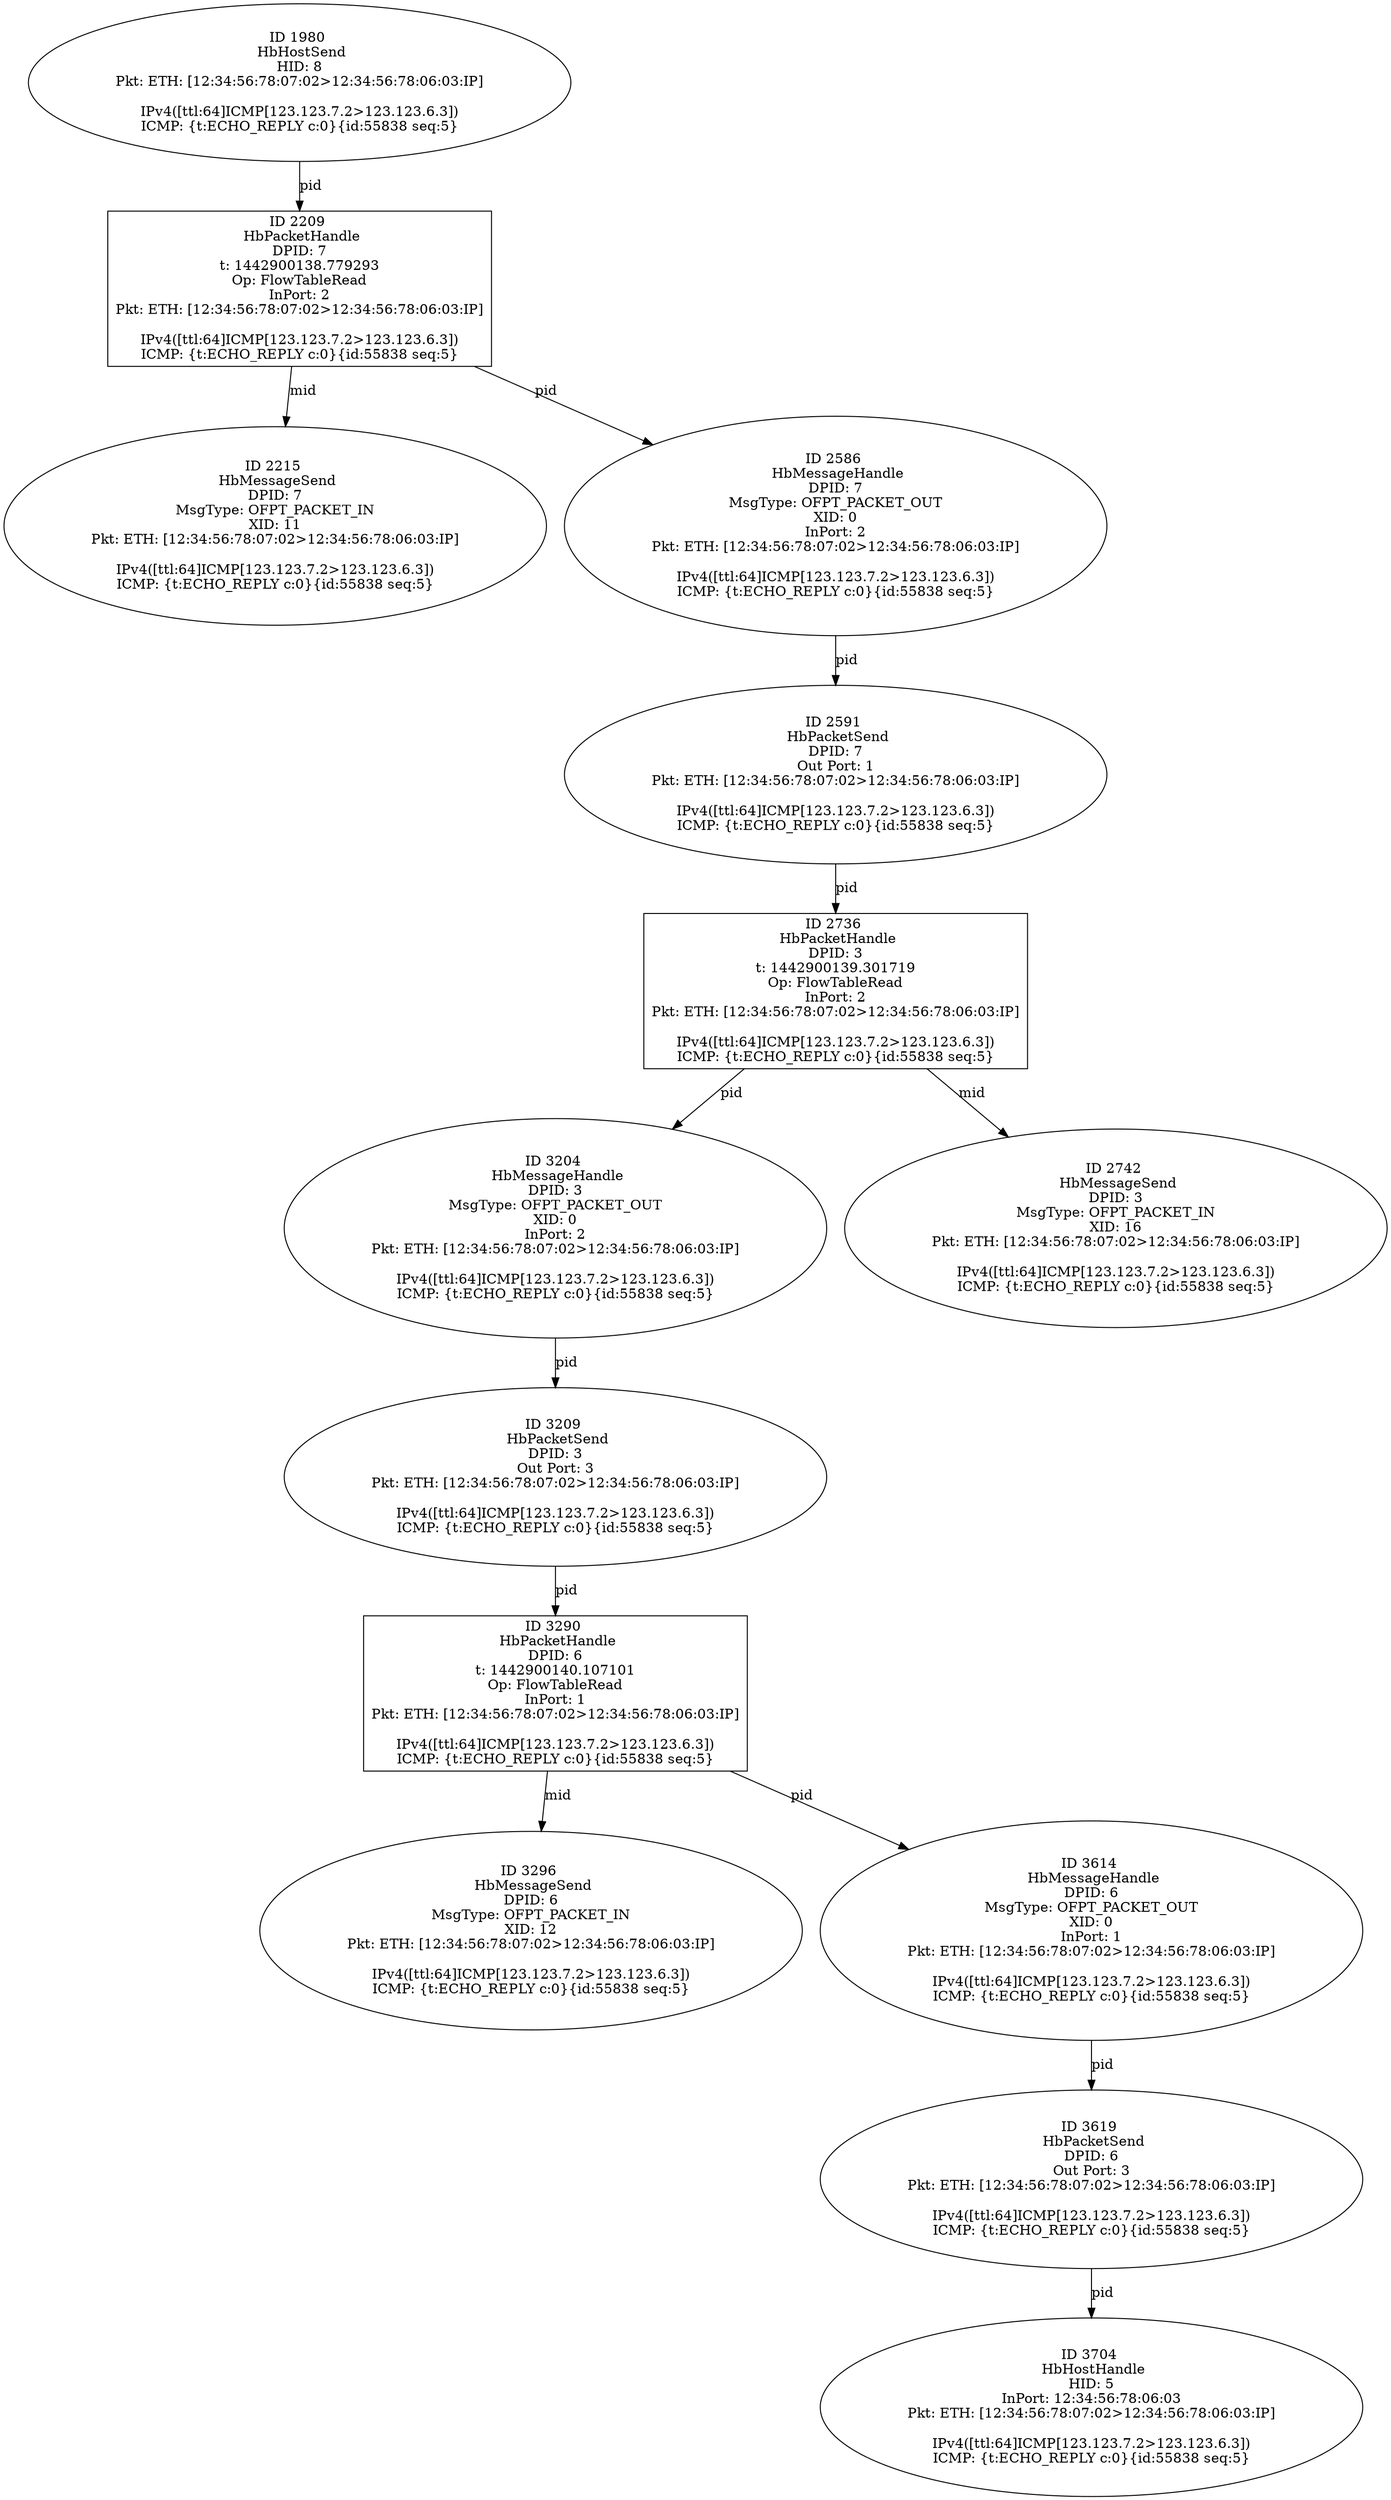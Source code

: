 strict digraph G {
3296 [shape=oval, event=<hb_events.HbMessageSend object at 0x1082fb110>, label="ID 3296 
 HbMessageSend
DPID: 6
MsgType: OFPT_PACKET_IN
XID: 12
Pkt: ETH: [12:34:56:78:07:02>12:34:56:78:06:03:IP]

IPv4([ttl:64]ICMP[123.123.7.2>123.123.6.3])
ICMP: {t:ECHO_REPLY c:0}{id:55838 seq:5}"];
2209 [shape=box, event=<hb_events.HbPacketHandle object at 0x107c6df10>, label="ID 2209 
 HbPacketHandle
DPID: 7
t: 1442900138.779293
Op: FlowTableRead
InPort: 2
Pkt: ETH: [12:34:56:78:07:02>12:34:56:78:06:03:IP]

IPv4([ttl:64]ICMP[123.123.7.2>123.123.6.3])
ICMP: {t:ECHO_REPLY c:0}{id:55838 seq:5}"];
3619 [shape=oval, event=<hb_events.HbPacketSend object at 0x108472510>, label="ID 3619 
 HbPacketSend
DPID: 6
Out Port: 3
Pkt: ETH: [12:34:56:78:07:02>12:34:56:78:06:03:IP]

IPv4([ttl:64]ICMP[123.123.7.2>123.123.6.3])
ICMP: {t:ECHO_REPLY c:0}{id:55838 seq:5}"];
3204 [shape=oval, event=<hb_events.HbMessageHandle object at 0x108276910>, label="ID 3204 
 HbMessageHandle
DPID: 3
MsgType: OFPT_PACKET_OUT
XID: 0
InPort: 2
Pkt: ETH: [12:34:56:78:07:02>12:34:56:78:06:03:IP]

IPv4([ttl:64]ICMP[123.123.7.2>123.123.6.3])
ICMP: {t:ECHO_REPLY c:0}{id:55838 seq:5}"];
2215 [shape=oval, event=<hb_events.HbMessageSend object at 0x107c79110>, label="ID 2215 
 HbMessageSend
DPID: 7
MsgType: OFPT_PACKET_IN
XID: 11
Pkt: ETH: [12:34:56:78:07:02>12:34:56:78:06:03:IP]

IPv4([ttl:64]ICMP[123.123.7.2>123.123.6.3])
ICMP: {t:ECHO_REPLY c:0}{id:55838 seq:5}"];
3209 [shape=oval, event=<hb_events.HbPacketSend object at 0x10828e650>, label="ID 3209 
 HbPacketSend
DPID: 3
Out Port: 3
Pkt: ETH: [12:34:56:78:07:02>12:34:56:78:06:03:IP]

IPv4([ttl:64]ICMP[123.123.7.2>123.123.6.3])
ICMP: {t:ECHO_REPLY c:0}{id:55838 seq:5}"];
2736 [shape=box, event=<hb_events.HbPacketHandle object at 0x107ede390>, label="ID 2736 
 HbPacketHandle
DPID: 3
t: 1442900139.301719
Op: FlowTableRead
InPort: 2
Pkt: ETH: [12:34:56:78:07:02>12:34:56:78:06:03:IP]

IPv4([ttl:64]ICMP[123.123.7.2>123.123.6.3])
ICMP: {t:ECHO_REPLY c:0}{id:55838 seq:5}"];
2742 [shape=oval, event=<hb_events.HbMessageSend object at 0x107edea90>, label="ID 2742 
 HbMessageSend
DPID: 3
MsgType: OFPT_PACKET_IN
XID: 16
Pkt: ETH: [12:34:56:78:07:02>12:34:56:78:06:03:IP]

IPv4([ttl:64]ICMP[123.123.7.2>123.123.6.3])
ICMP: {t:ECHO_REPLY c:0}{id:55838 seq:5}"];
3704 [shape=oval, event=<hb_events.HbHostHandle object at 0x1084ac150>, label="ID 3704 
 HbHostHandle
HID: 5
InPort: 12:34:56:78:06:03
Pkt: ETH: [12:34:56:78:07:02>12:34:56:78:06:03:IP]

IPv4([ttl:64]ICMP[123.123.7.2>123.123.6.3])
ICMP: {t:ECHO_REPLY c:0}{id:55838 seq:5}"];
2586 [shape=oval, event=<hb_events.HbMessageHandle object at 0x107dfc2d0>, label="ID 2586 
 HbMessageHandle
DPID: 7
MsgType: OFPT_PACKET_OUT
XID: 0
InPort: 2
Pkt: ETH: [12:34:56:78:07:02>12:34:56:78:06:03:IP]

IPv4([ttl:64]ICMP[123.123.7.2>123.123.6.3])
ICMP: {t:ECHO_REPLY c:0}{id:55838 seq:5}"];
1980 [shape=oval, event=<hb_events.HbHostSend object at 0x107ba2b50>, label="ID 1980 
 HbHostSend
HID: 8
Pkt: ETH: [12:34:56:78:07:02>12:34:56:78:06:03:IP]

IPv4([ttl:64]ICMP[123.123.7.2>123.123.6.3])
ICMP: {t:ECHO_REPLY c:0}{id:55838 seq:5}"];
3290 [shape=box, event=<hb_events.HbPacketHandle object at 0x1082c8f90>, label="ID 3290 
 HbPacketHandle
DPID: 6
t: 1442900140.107101
Op: FlowTableRead
InPort: 1
Pkt: ETH: [12:34:56:78:07:02>12:34:56:78:06:03:IP]

IPv4([ttl:64]ICMP[123.123.7.2>123.123.6.3])
ICMP: {t:ECHO_REPLY c:0}{id:55838 seq:5}"];
3614 [shape=oval, event=<hb_events.HbMessageHandle object at 0x10845fa10>, label="ID 3614 
 HbMessageHandle
DPID: 6
MsgType: OFPT_PACKET_OUT
XID: 0
InPort: 1
Pkt: ETH: [12:34:56:78:07:02>12:34:56:78:06:03:IP]

IPv4([ttl:64]ICMP[123.123.7.2>123.123.6.3])
ICMP: {t:ECHO_REPLY c:0}{id:55838 seq:5}"];
2591 [shape=oval, event=<hb_events.HbPacketSend object at 0x107d52a50>, label="ID 2591 
 HbPacketSend
DPID: 7
Out Port: 1
Pkt: ETH: [12:34:56:78:07:02>12:34:56:78:06:03:IP]

IPv4([ttl:64]ICMP[123.123.7.2>123.123.6.3])
ICMP: {t:ECHO_REPLY c:0}{id:55838 seq:5}"];
2209 -> 2586  [rel=pid, label=pid];
2209 -> 2215  [rel=mid, label=mid];
3619 -> 3704  [rel=pid, label=pid];
3204 -> 3209  [rel=pid, label=pid];
3209 -> 3290  [rel=pid, label=pid];
2736 -> 3204  [rel=pid, label=pid];
2736 -> 2742  [rel=mid, label=mid];
2586 -> 2591  [rel=pid, label=pid];
1980 -> 2209  [rel=pid, label=pid];
3290 -> 3296  [rel=mid, label=mid];
3290 -> 3614  [rel=pid, label=pid];
3614 -> 3619  [rel=pid, label=pid];
2591 -> 2736  [rel=pid, label=pid];
}
